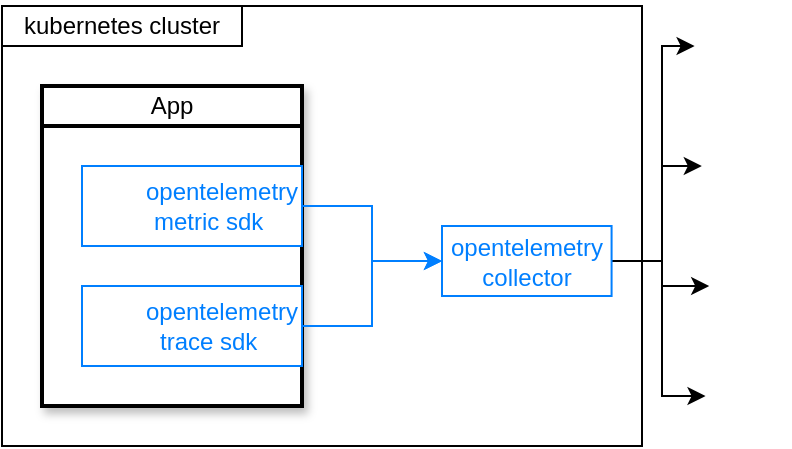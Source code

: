 <mxfile version="21.3.2" type="github">
  <diagram name="Page-1" id="kVahH93hqAcY3Mv-W6mx">
    <mxGraphModel dx="530" dy="328" grid="1" gridSize="10" guides="1" tooltips="1" connect="1" arrows="1" fold="1" page="1" pageScale="1" pageWidth="850" pageHeight="1100" math="0" shadow="0">
      <root>
        <mxCell id="0" />
        <mxCell id="1" parent="0" />
        <mxCell id="-Kr4DU12q8NC2Dy_L9c7-1" value="" style="rounded=0;whiteSpace=wrap;html=1;strokeWidth=1;" vertex="1" parent="1">
          <mxGeometry x="120" y="160" width="320" height="220" as="geometry" />
        </mxCell>
        <mxCell id="-Kr4DU12q8NC2Dy_L9c7-2" value="" style="rounded=0;whiteSpace=wrap;html=1;strokeWidth=2;shadow=1;" vertex="1" parent="1">
          <mxGeometry x="140" y="200" width="130" height="160" as="geometry" />
        </mxCell>
        <mxCell id="-Kr4DU12q8NC2Dy_L9c7-3" value="App" style="rounded=0;whiteSpace=wrap;html=1;strokeWidth=2;" vertex="1" parent="1">
          <mxGeometry x="140" y="200" width="130" height="20" as="geometry" />
        </mxCell>
        <mxCell id="-Kr4DU12q8NC2Dy_L9c7-22" style="edgeStyle=orthogonalEdgeStyle;rounded=0;orthogonalLoop=1;jettySize=auto;html=1;exitX=1;exitY=0.5;exitDx=0;exitDy=0;entryX=0;entryY=0.5;entryDx=0;entryDy=0;strokeColor=#007FFF;" edge="1" parent="1" source="-Kr4DU12q8NC2Dy_L9c7-5" target="-Kr4DU12q8NC2Dy_L9c7-10">
          <mxGeometry relative="1" as="geometry" />
        </mxCell>
        <mxCell id="-Kr4DU12q8NC2Dy_L9c7-5" value="&lt;font color=&quot;#007fff&quot;&gt;&amp;nbsp; &amp;nbsp; &amp;nbsp; &amp;nbsp; &amp;nbsp;opentelemetry&lt;br&gt;&amp;nbsp; &amp;nbsp; &amp;nbsp;metric sdk&lt;/font&gt;" style="rounded=0;whiteSpace=wrap;html=1;strokeColor=#007FFF;strokeWidth=1;" vertex="1" parent="1">
          <mxGeometry x="160" y="240" width="110" height="40" as="geometry" />
        </mxCell>
        <mxCell id="-Kr4DU12q8NC2Dy_L9c7-6" style="edgeStyle=orthogonalEdgeStyle;rounded=0;orthogonalLoop=1;jettySize=auto;html=1;exitX=1;exitY=0.5;exitDx=0;exitDy=0;entryX=0;entryY=0.5;entryDx=0;entryDy=0;strokeColor=#007FFF;" edge="1" parent="1" source="-Kr4DU12q8NC2Dy_L9c7-7" target="-Kr4DU12q8NC2Dy_L9c7-10">
          <mxGeometry relative="1" as="geometry">
            <mxPoint x="300" y="320" as="targetPoint" />
          </mxGeometry>
        </mxCell>
        <mxCell id="-Kr4DU12q8NC2Dy_L9c7-7" value="&lt;font color=&quot;#007fff&quot;&gt;&amp;nbsp; &amp;nbsp; &amp;nbsp; &amp;nbsp; &amp;nbsp;opentelemetry&lt;br&gt;&amp;nbsp; &amp;nbsp; &amp;nbsp;trace sdk&lt;/font&gt;" style="rounded=0;whiteSpace=wrap;html=1;strokeColor=#007FFF;" vertex="1" parent="1">
          <mxGeometry x="160" y="300" width="110" height="40" as="geometry" />
        </mxCell>
        <mxCell id="-Kr4DU12q8NC2Dy_L9c7-8" value="kubernetes cluster" style="rounded=0;whiteSpace=wrap;html=1;strokeWidth=1;" vertex="1" parent="1">
          <mxGeometry x="120" y="160" width="120" height="20" as="geometry" />
        </mxCell>
        <mxCell id="-Kr4DU12q8NC2Dy_L9c7-29" style="edgeStyle=orthogonalEdgeStyle;rounded=0;orthogonalLoop=1;jettySize=auto;html=1;exitX=1;exitY=0.5;exitDx=0;exitDy=0;entryX=0;entryY=0.5;entryDx=0;entryDy=0;" edge="1" parent="1" source="-Kr4DU12q8NC2Dy_L9c7-10" target="-Kr4DU12q8NC2Dy_L9c7-19">
          <mxGeometry relative="1" as="geometry">
            <Array as="points">
              <mxPoint x="450" y="287" />
              <mxPoint x="450" y="300" />
              <mxPoint x="473" y="300" />
            </Array>
          </mxGeometry>
        </mxCell>
        <mxCell id="-Kr4DU12q8NC2Dy_L9c7-30" style="edgeStyle=orthogonalEdgeStyle;rounded=0;orthogonalLoop=1;jettySize=auto;html=1;exitX=1;exitY=0.5;exitDx=0;exitDy=0;entryX=0;entryY=0.5;entryDx=0;entryDy=0;" edge="1" parent="1" source="-Kr4DU12q8NC2Dy_L9c7-10" target="-Kr4DU12q8NC2Dy_L9c7-28">
          <mxGeometry relative="1" as="geometry">
            <Array as="points">
              <mxPoint x="450" y="288" />
              <mxPoint x="450" y="180" />
              <mxPoint x="466" y="180" />
            </Array>
          </mxGeometry>
        </mxCell>
        <mxCell id="-Kr4DU12q8NC2Dy_L9c7-35" style="edgeStyle=orthogonalEdgeStyle;rounded=0;orthogonalLoop=1;jettySize=auto;html=1;exitX=1;exitY=0.5;exitDx=0;exitDy=0;entryX=0;entryY=0.5;entryDx=0;entryDy=0;" edge="1" parent="1" source="-Kr4DU12q8NC2Dy_L9c7-10" target="-Kr4DU12q8NC2Dy_L9c7-33">
          <mxGeometry relative="1" as="geometry">
            <Array as="points">
              <mxPoint x="450" y="287" />
              <mxPoint x="450" y="355" />
            </Array>
          </mxGeometry>
        </mxCell>
        <mxCell id="-Kr4DU12q8NC2Dy_L9c7-36" style="edgeStyle=orthogonalEdgeStyle;rounded=0;orthogonalLoop=1;jettySize=auto;html=1;exitX=1;exitY=0.5;exitDx=0;exitDy=0;entryX=0;entryY=0.5;entryDx=0;entryDy=0;" edge="1" parent="1" source="-Kr4DU12q8NC2Dy_L9c7-10" target="-Kr4DU12q8NC2Dy_L9c7-11">
          <mxGeometry relative="1" as="geometry">
            <Array as="points">
              <mxPoint x="450" y="288" />
              <mxPoint x="450" y="240" />
            </Array>
          </mxGeometry>
        </mxCell>
        <mxCell id="-Kr4DU12q8NC2Dy_L9c7-10" value="&lt;font color=&quot;#007fff&quot;&gt;opentelemetry&lt;br&gt;collector&lt;/font&gt;" style="rounded=0;whiteSpace=wrap;html=1;strokeColor=#007FFF;" vertex="1" parent="1">
          <mxGeometry x="340" y="270" width="84.79" height="35" as="geometry" />
        </mxCell>
        <mxCell id="-Kr4DU12q8NC2Dy_L9c7-11" value="" style="shape=image;verticalLabelPosition=bottom;labelBackgroundColor=default;verticalAlign=top;aspect=fixed;imageAspect=0;image=https://upload.wikimedia.org/wikipedia/commons/thumb/3/38/Prometheus_software_logo.svg/2066px-Prometheus_software_logo.svg.png;" vertex="1" parent="1">
          <mxGeometry x="469.91" y="220" width="40.33" height="40" as="geometry" />
        </mxCell>
        <mxCell id="-Kr4DU12q8NC2Dy_L9c7-19" value="" style="shape=image;verticalLabelPosition=bottom;labelBackgroundColor=default;verticalAlign=top;aspect=fixed;imageAspect=0;image=https://www.jaegertracing.io/img/jaeger-icon-color.png;" vertex="1" parent="1">
          <mxGeometry x="473.58" y="279" width="36.66" height="41.77" as="geometry" />
        </mxCell>
        <mxCell id="-Kr4DU12q8NC2Dy_L9c7-23" value="" style="shape=image;verticalLabelPosition=bottom;labelBackgroundColor=default;verticalAlign=top;aspect=fixed;imageAspect=0;image=https://cncf-branding.netlify.app/img/projects/opentelemetry/icon/color/opentelemetry-icon-color.png;" vertex="1" parent="1">
          <mxGeometry x="160" y="245" width="30" height="30" as="geometry" />
        </mxCell>
        <mxCell id="-Kr4DU12q8NC2Dy_L9c7-24" value="" style="shape=image;verticalLabelPosition=bottom;labelBackgroundColor=default;verticalAlign=top;aspect=fixed;imageAspect=0;image=https://cncf-branding.netlify.app/img/projects/opentelemetry/icon/color/opentelemetry-icon-color.png;" vertex="1" parent="1">
          <mxGeometry x="160" y="305" width="30" height="30" as="geometry" />
        </mxCell>
        <mxCell id="-Kr4DU12q8NC2Dy_L9c7-25" value="" style="shape=image;verticalLabelPosition=bottom;labelBackgroundColor=default;verticalAlign=top;aspect=fixed;imageAspect=0;image=https://cncf-branding.netlify.app/img/projects/opentelemetry/icon/color/opentelemetry-icon-color.png;" vertex="1" parent="1">
          <mxGeometry x="367.4" y="240" width="30" height="30" as="geometry" />
        </mxCell>
        <mxCell id="-Kr4DU12q8NC2Dy_L9c7-28" value="" style="shape=image;verticalLabelPosition=bottom;labelBackgroundColor=default;verticalAlign=top;aspect=fixed;imageAspect=0;image=https://upload.wikimedia.org/wikipedia/en/thumb/7/7e/Datadog_logo.svg/1200px-Datadog_logo.svg.png;" vertex="1" parent="1">
          <mxGeometry x="466.32" y="157" width="47.5" height="47.5" as="geometry" />
        </mxCell>
        <mxCell id="-Kr4DU12q8NC2Dy_L9c7-33" value="" style="shape=image;verticalLabelPosition=bottom;labelBackgroundColor=default;verticalAlign=top;aspect=fixed;imageAspect=0;image=https://zipkin.io/public/img/logo_png/zipkin_vertical_grey_gb.png;" vertex="1" parent="1">
          <mxGeometry x="471.77" y="330" width="42.06" height="50" as="geometry" />
        </mxCell>
      </root>
    </mxGraphModel>
  </diagram>
</mxfile>

